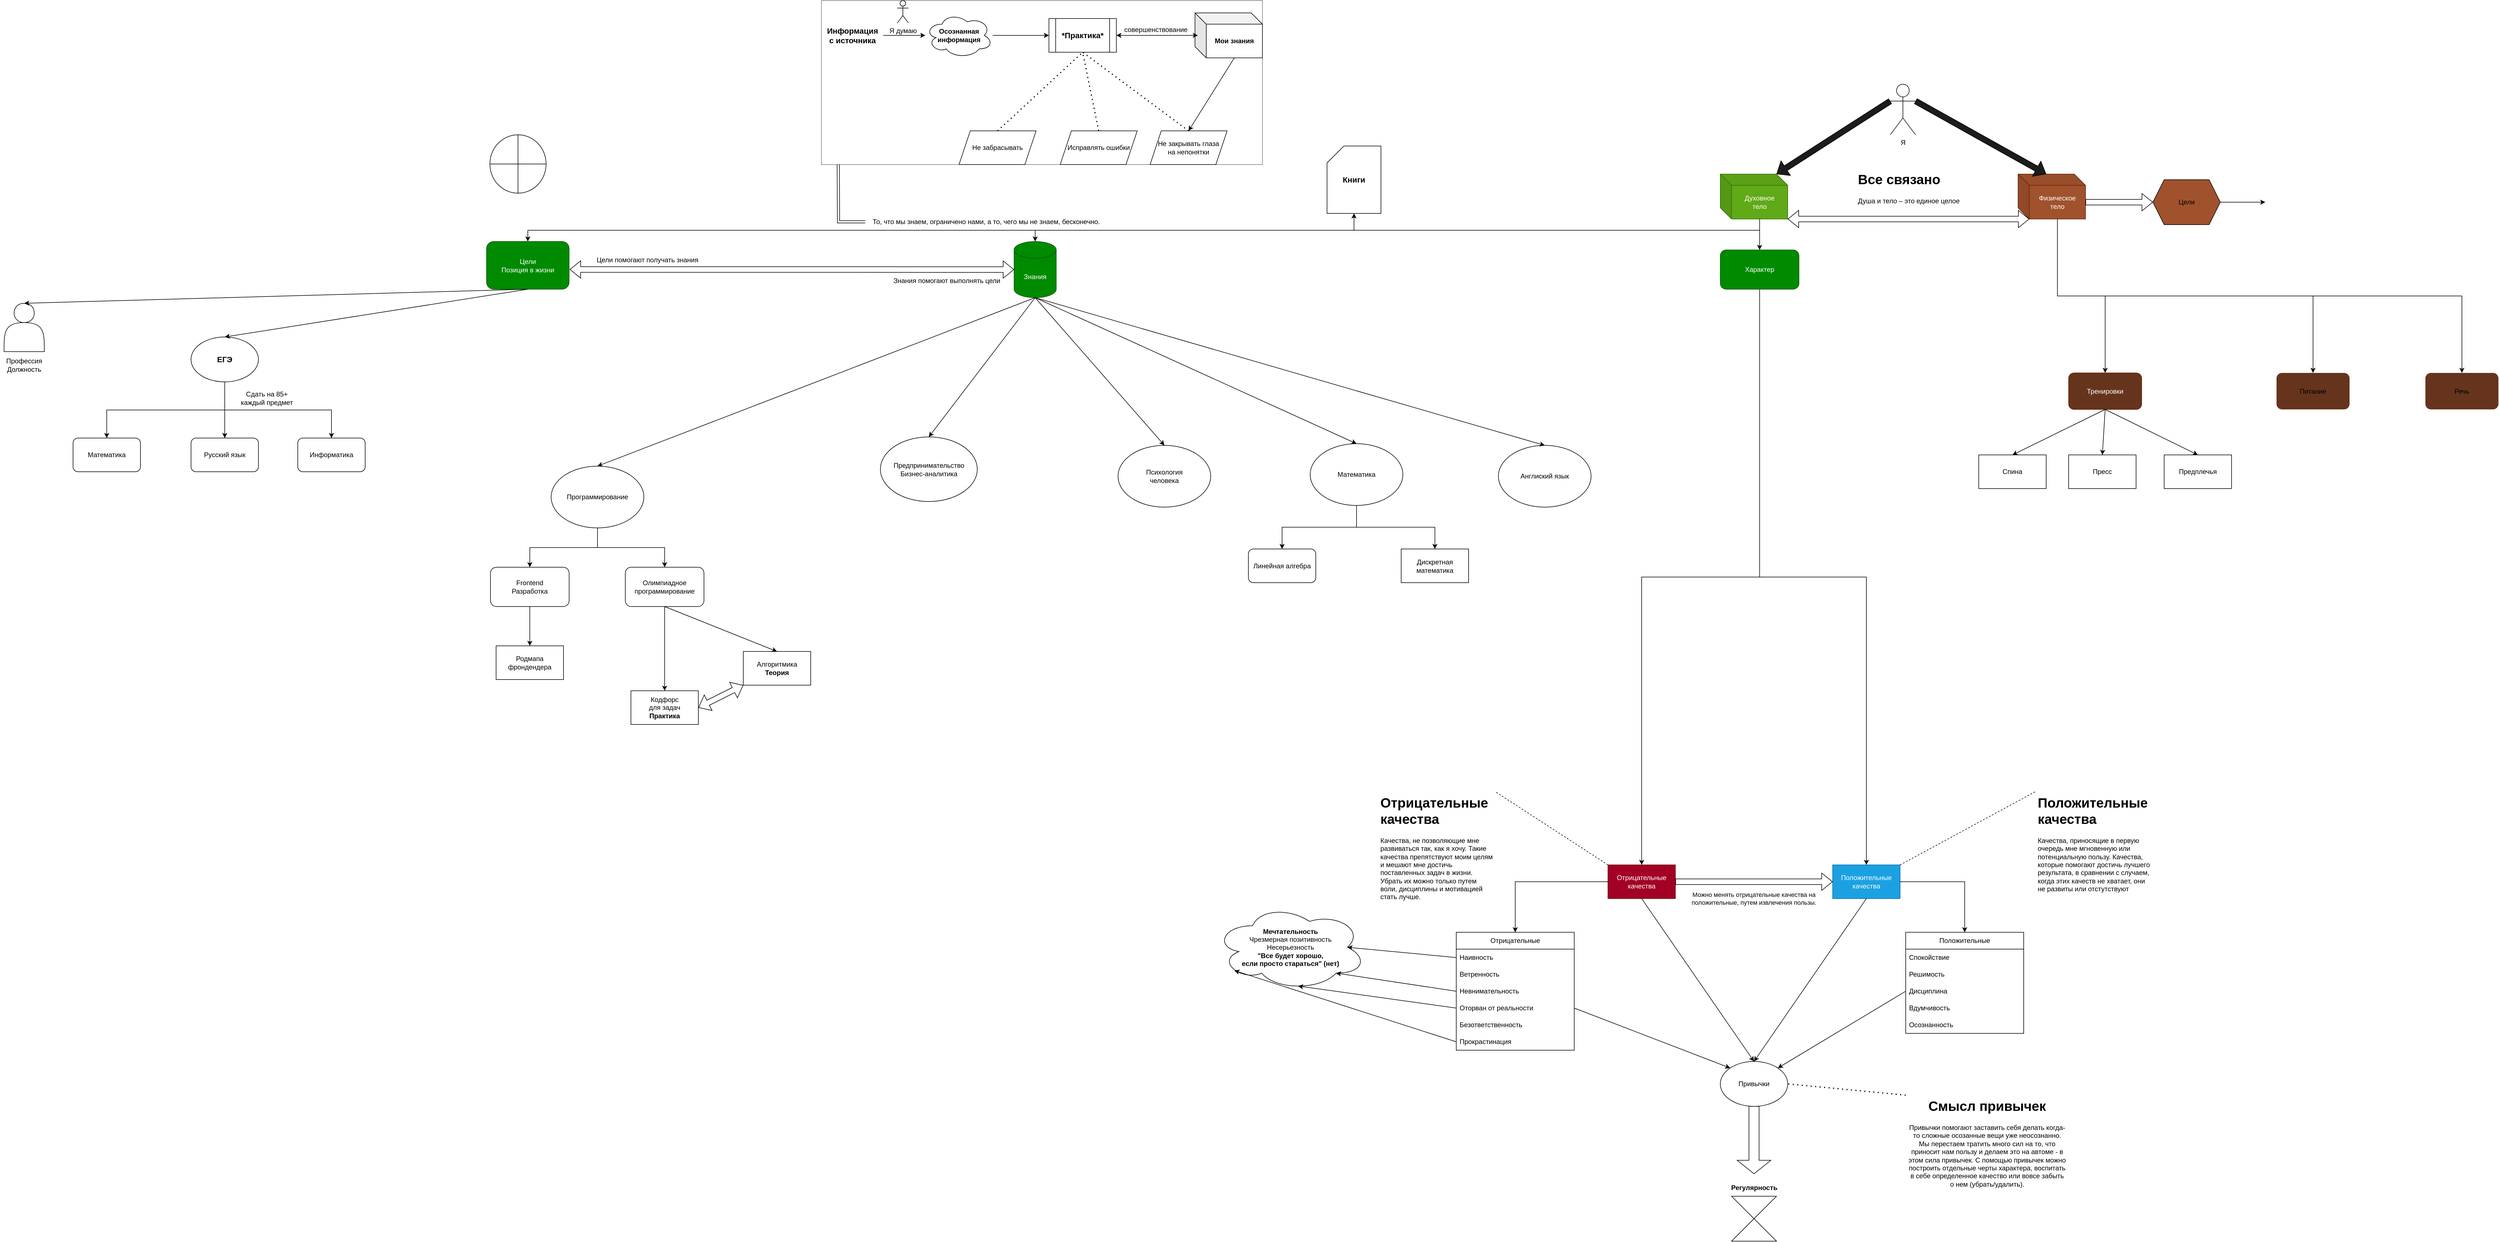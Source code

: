 <mxfile version="23.0.2" type="device">
  <diagram name="Страница — 1" id="jj9dkufl1gjbvcUhvB6v">
    <mxGraphModel dx="7297" dy="2789" grid="0" gridSize="10" guides="1" tooltips="1" connect="1" arrows="1" fold="1" page="0" pageScale="1" pageWidth="850" pageHeight="1100" math="0" shadow="0">
      <root>
        <mxCell id="0" />
        <mxCell id="1" parent="0" />
        <mxCell id="y2ftLjY100AA3jr2A82l-1" value="Я" style="shape=umlActor;verticalLabelPosition=bottom;verticalAlign=top;html=1;outlineConnect=0;" parent="1" vertex="1">
          <mxGeometry x="332.5" y="-50" width="45" height="90" as="geometry" />
        </mxCell>
        <mxCell id="y2ftLjY100AA3jr2A82l-5" style="edgeStyle=orthogonalEdgeStyle;rounded=0;orthogonalLoop=1;jettySize=auto;html=1;exitX=0;exitY=0;exitDx=70;exitDy=80;exitPerimeter=0;entryX=0.5;entryY=0;entryDx=0;entryDy=0;" parent="1" source="y2ftLjY100AA3jr2A82l-3" target="y2ftLjY100AA3jr2A82l-4" edge="1">
          <mxGeometry relative="1" as="geometry">
            <mxPoint x="190.0" y="550" as="targetPoint" />
            <mxPoint x="90.0" y="500" as="sourcePoint" />
          </mxGeometry>
        </mxCell>
        <mxCell id="H09HRVzjr-QDHKsgAFeZ-1" style="edgeStyle=orthogonalEdgeStyle;rounded=0;orthogonalLoop=1;jettySize=auto;html=1;exitX=0;exitY=0;exitDx=70;exitDy=80;exitPerimeter=0;entryX=0.5;entryY=0;entryDx=0;entryDy=0;entryPerimeter=0;" parent="1" source="y2ftLjY100AA3jr2A82l-3" target="H09HRVzjr-QDHKsgAFeZ-3" edge="1">
          <mxGeometry relative="1" as="geometry">
            <mxPoint x="-659.941" y="230" as="targetPoint" />
          </mxGeometry>
        </mxCell>
        <mxCell id="H09HRVzjr-QDHKsgAFeZ-6" style="edgeStyle=orthogonalEdgeStyle;rounded=0;orthogonalLoop=1;jettySize=auto;html=1;exitX=0;exitY=0;exitDx=70;exitDy=80;exitPerimeter=0;entryX=0.5;entryY=0;entryDx=0;entryDy=0;" parent="1" source="y2ftLjY100AA3jr2A82l-3" target="H09HRVzjr-QDHKsgAFeZ-4" edge="1">
          <mxGeometry relative="1" as="geometry" />
        </mxCell>
        <mxCell id="y2ftLjY100AA3jr2A82l-3" value="Духовное &lt;br&gt;тело" style="shape=cube;whiteSpace=wrap;html=1;boundedLbl=1;backgroundOutline=1;darkOpacity=0.05;darkOpacity2=0.1;fillColor=#60a917;fontColor=#ffffff;strokeColor=#2D7600;" parent="1" vertex="1">
          <mxGeometry x="30" y="110" width="120" height="80" as="geometry" />
        </mxCell>
        <mxCell id="y2ftLjY100AA3jr2A82l-13" style="edgeStyle=orthogonalEdgeStyle;rounded=0;orthogonalLoop=1;jettySize=auto;html=1;exitX=0.5;exitY=1;exitDx=0;exitDy=0;entryX=0.5;entryY=0;entryDx=0;entryDy=0;" parent="1" source="y2ftLjY100AA3jr2A82l-4" target="y2ftLjY100AA3jr2A82l-8" edge="1">
          <mxGeometry relative="1" as="geometry" />
        </mxCell>
        <mxCell id="y2ftLjY100AA3jr2A82l-21" style="edgeStyle=orthogonalEdgeStyle;rounded=0;orthogonalLoop=1;jettySize=auto;html=1;exitX=0.5;exitY=1;exitDx=0;exitDy=0;entryX=0.5;entryY=0;entryDx=0;entryDy=0;" parent="1" source="y2ftLjY100AA3jr2A82l-4" target="y2ftLjY100AA3jr2A82l-20" edge="1">
          <mxGeometry relative="1" as="geometry" />
        </mxCell>
        <mxCell id="y2ftLjY100AA3jr2A82l-4" value="Характер" style="rounded=1;whiteSpace=wrap;html=1;fillColor=#008a00;fontColor=#ffffff;strokeColor=#005700;" parent="1" vertex="1">
          <mxGeometry x="30" y="245" width="140" height="70" as="geometry" />
        </mxCell>
        <mxCell id="y2ftLjY100AA3jr2A82l-6" value="" style="endArrow=classic;html=1;rounded=0;exitX=0;exitY=0.333;exitDx=0;exitDy=0;exitPerimeter=0;entryX=0;entryY=0;entryDx=100;entryDy=0;entryPerimeter=0;shape=flexArrow;fillColor=#1D1C1C;" parent="1" source="y2ftLjY100AA3jr2A82l-1" target="y2ftLjY100AA3jr2A82l-3" edge="1">
          <mxGeometry width="50" height="50" relative="1" as="geometry">
            <mxPoint x="310" y="150" as="sourcePoint" />
            <mxPoint x="360" y="100" as="targetPoint" />
          </mxGeometry>
        </mxCell>
        <mxCell id="H09HRVzjr-QDHKsgAFeZ-37" style="edgeStyle=orthogonalEdgeStyle;rounded=0;orthogonalLoop=1;jettySize=auto;html=1;exitX=0;exitY=0;exitDx=70;exitDy=80;exitPerimeter=0;entryX=0.5;entryY=0;entryDx=0;entryDy=0;" parent="1" source="y2ftLjY100AA3jr2A82l-15" target="H09HRVzjr-QDHKsgAFeZ-10" edge="1">
          <mxGeometry relative="1" as="geometry" />
        </mxCell>
        <mxCell id="H09HRVzjr-QDHKsgAFeZ-38" style="edgeStyle=orthogonalEdgeStyle;rounded=0;orthogonalLoop=1;jettySize=auto;html=1;exitX=0;exitY=0;exitDx=70;exitDy=80;exitPerimeter=0;" parent="1" source="y2ftLjY100AA3jr2A82l-15" target="H09HRVzjr-QDHKsgAFeZ-11" edge="1">
          <mxGeometry relative="1" as="geometry" />
        </mxCell>
        <mxCell id="ELQ4s2jdpzaj8D6BRxei-44" value="" style="edgeStyle=orthogonalEdgeStyle;rounded=0;orthogonalLoop=1;jettySize=auto;html=1;exitX=0;exitY=0;exitDx=70;exitDy=80;exitPerimeter=0;entryX=0.5;entryY=0;entryDx=0;entryDy=0;" edge="1" parent="1" source="y2ftLjY100AA3jr2A82l-15" target="ELQ4s2jdpzaj8D6BRxei-47">
          <mxGeometry relative="1" as="geometry">
            <mxPoint x="1347" y="464" as="targetPoint" />
          </mxGeometry>
        </mxCell>
        <mxCell id="y2ftLjY100AA3jr2A82l-15" value="Физическое&lt;br&gt;тело" style="shape=cube;whiteSpace=wrap;html=1;boundedLbl=1;backgroundOutline=1;darkOpacity=0.05;darkOpacity2=0.1;fillColor=#a0522d;fontColor=#ffffff;strokeColor=#6D1F00;" parent="1" vertex="1">
          <mxGeometry x="560" y="110" width="120" height="80" as="geometry" />
        </mxCell>
        <mxCell id="y2ftLjY100AA3jr2A82l-16" value="" style="endArrow=classic;html=1;rounded=0;exitX=1;exitY=0.333;exitDx=0;exitDy=0;exitPerimeter=0;entryX=0;entryY=0;entryDx=50.0;entryDy=0;entryPerimeter=0;shape=flexArrow;fillColor=#1D1C1C;" parent="1" source="y2ftLjY100AA3jr2A82l-1" target="y2ftLjY100AA3jr2A82l-15" edge="1">
          <mxGeometry width="50" height="50" relative="1" as="geometry">
            <mxPoint x="611" y="10" as="sourcePoint" />
            <mxPoint x="450" y="140" as="targetPoint" />
          </mxGeometry>
        </mxCell>
        <mxCell id="y2ftLjY100AA3jr2A82l-17" value="" style="shape=flexArrow;endArrow=classic;startArrow=classic;html=1;rounded=0;entryX=0;entryY=0;entryDx=20;entryDy=80;entryPerimeter=0;exitX=1;exitY=1;exitDx=0;exitDy=0;exitPerimeter=0;" parent="1" source="y2ftLjY100AA3jr2A82l-3" target="y2ftLjY100AA3jr2A82l-15" edge="1">
          <mxGeometry width="100" height="100" relative="1" as="geometry">
            <mxPoint x="270" y="210" as="sourcePoint" />
            <mxPoint x="550" y="220" as="targetPoint" />
          </mxGeometry>
        </mxCell>
        <mxCell id="y2ftLjY100AA3jr2A82l-18" value="&lt;h1 style=&quot;border-color: rgb(0, 0, 0); color: rgb(240, 240, 240); font-family: Helvetica; font-style: normal; font-variant-ligatures: normal; font-variant-caps: normal; letter-spacing: normal; orphans: 2; text-align: left; text-indent: 0px; text-transform: none; widows: 2; word-spacing: 0px; -webkit-text-stroke-width: 0px; background-color: rgb(27, 29, 30); text-decoration-thickness: initial; text-decoration-style: initial; text-decoration-color: initial;&quot;&gt;&lt;br&gt;&lt;/h1&gt;" style="text;whiteSpace=wrap;html=1;" parent="1" vertex="1">
          <mxGeometry x="320" y="120" width="190" height="60" as="geometry" />
        </mxCell>
        <mxCell id="y2ftLjY100AA3jr2A82l-19" value="&lt;h1&gt;Все связано&lt;/h1&gt;&lt;p&gt;Душа и тело – это единое целое&lt;br&gt;&lt;/p&gt;" style="text;html=1;strokeColor=none;fillColor=none;spacing=5;spacingTop=-20;whiteSpace=wrap;overflow=hidden;rounded=0;" parent="1" vertex="1">
          <mxGeometry x="270" y="100" width="190" height="70" as="geometry" />
        </mxCell>
        <mxCell id="H09HRVzjr-QDHKsgAFeZ-3" value="Знания" style="shape=cylinder3;whiteSpace=wrap;html=1;boundedLbl=1;backgroundOutline=1;size=15;fillColor=#008a00;fontColor=#ffffff;strokeColor=#005700;" parent="1" vertex="1">
          <mxGeometry x="-1227" y="230" width="75" height="100" as="geometry" />
        </mxCell>
        <mxCell id="H09HRVzjr-QDHKsgAFeZ-7" value="" style="shape=flexArrow;endArrow=classic;startArrow=classic;html=1;rounded=0;entryX=0;entryY=0.5;entryDx=0;entryDy=0;entryPerimeter=0;exitX=1.007;exitY=0.586;exitDx=0;exitDy=0;exitPerimeter=0;" parent="1" source="H09HRVzjr-QDHKsgAFeZ-4" target="H09HRVzjr-QDHKsgAFeZ-3" edge="1">
          <mxGeometry width="100" height="100" relative="1" as="geometry">
            <mxPoint x="-1467" y="280" as="sourcePoint" />
            <mxPoint x="-1177" y="290" as="targetPoint" />
          </mxGeometry>
        </mxCell>
        <mxCell id="H09HRVzjr-QDHKsgAFeZ-8" value="Цели помогают получать знания" style="text;html=1;align=center;verticalAlign=middle;resizable=0;points=[];autosize=1;strokeColor=none;fillColor=none;" parent="1" vertex="1">
          <mxGeometry x="-1980" y="248" width="200" height="30" as="geometry" />
        </mxCell>
        <mxCell id="H09HRVzjr-QDHKsgAFeZ-9" value="Знания помогают выполнять цели" style="text;html=1;align=center;verticalAlign=middle;resizable=0;points=[];autosize=1;strokeColor=none;fillColor=none;" parent="1" vertex="1">
          <mxGeometry x="-1452" y="285" width="210" height="30" as="geometry" />
        </mxCell>
        <mxCell id="H09HRVzjr-QDHKsgAFeZ-10" value="Тренировки" style="rounded=1;whiteSpace=wrap;html=1;fillColor=#66341D;fontColor=#ffffff;strokeColor=#6D1F00;" parent="1" vertex="1">
          <mxGeometry x="650" y="464" width="130" height="65" as="geometry" />
        </mxCell>
        <mxCell id="H09HRVzjr-QDHKsgAFeZ-11" value="Питание" style="rounded=1;whiteSpace=wrap;html=1;fillColor=#66341D;strokeColor=none;" parent="1" vertex="1">
          <mxGeometry x="1020" y="464" width="130" height="65" as="geometry" />
        </mxCell>
        <mxCell id="H09HRVzjr-QDHKsgAFeZ-73" value="" style="edgeStyle=orthogonalEdgeStyle;rounded=0;orthogonalLoop=1;jettySize=auto;html=1;shape=link;" parent="1" source="H09HRVzjr-QDHKsgAFeZ-27" edge="1">
          <mxGeometry relative="1" as="geometry">
            <mxPoint x="-1540" y="90" as="targetPoint" />
          </mxGeometry>
        </mxCell>
        <mxCell id="H09HRVzjr-QDHKsgAFeZ-27" value="То, что мы знаем, ограничено нами, а то, чего мы не знаем, бесконечно." style="text;html=1;align=center;verticalAlign=middle;resizable=0;points=[];autosize=1;strokeColor=none;fillColor=none;" parent="1" vertex="1">
          <mxGeometry x="-1492" y="180" width="430" height="30" as="geometry" />
        </mxCell>
        <mxCell id="H09HRVzjr-QDHKsgAFeZ-43" value="" style="endArrow=classic;html=1;rounded=0;exitX=0.5;exitY=1;exitDx=0;exitDy=0;exitPerimeter=0;entryX=0.5;entryY=0;entryDx=0;entryDy=0;" parent="1" source="H09HRVzjr-QDHKsgAFeZ-3" target="H09HRVzjr-QDHKsgAFeZ-41" edge="1">
          <mxGeometry width="50" height="50" relative="1" as="geometry">
            <mxPoint x="-1360" y="520" as="sourcePoint" />
            <mxPoint x="-1310" y="470" as="targetPoint" />
          </mxGeometry>
        </mxCell>
        <mxCell id="H09HRVzjr-QDHKsgAFeZ-44" value="" style="endArrow=classic;html=1;rounded=0;exitX=0.5;exitY=1;exitDx=0;exitDy=0;exitPerimeter=0;entryX=0.5;entryY=0;entryDx=0;entryDy=0;" parent="1" source="H09HRVzjr-QDHKsgAFeZ-3" target="H09HRVzjr-QDHKsgAFeZ-42" edge="1">
          <mxGeometry width="50" height="50" relative="1" as="geometry">
            <mxPoint x="-1179" y="340" as="sourcePoint" />
            <mxPoint x="-1375" y="440" as="targetPoint" />
          </mxGeometry>
        </mxCell>
        <mxCell id="H09HRVzjr-QDHKsgAFeZ-72" value="" style="group;glass=0;perimeterSpacing=2;strokeWidth=1;dashed=1;dashPattern=1 1;fillStyle=auto;fillColor=default;strokeColor=default;" parent="1" vertex="1" connectable="0">
          <mxGeometry x="-1570" y="-199" width="785" height="292" as="geometry" />
        </mxCell>
        <mxCell id="H09HRVzjr-QDHKsgAFeZ-48" value="&lt;b style=&quot;&quot;&gt;&lt;font style=&quot;font-size: 12px;&quot;&gt;Осознанная&lt;br&gt;информация&lt;br&gt;&lt;/font&gt;&lt;/b&gt;" style="ellipse;shape=cloud;whiteSpace=wrap;html=1;" parent="H09HRVzjr-QDHKsgAFeZ-72" vertex="1">
          <mxGeometry x="185" y="22" width="120" height="80" as="geometry" />
        </mxCell>
        <mxCell id="H09HRVzjr-QDHKsgAFeZ-50" value="" style="edgeStyle=orthogonalEdgeStyle;rounded=0;orthogonalLoop=1;jettySize=auto;html=1;" parent="H09HRVzjr-QDHKsgAFeZ-72" source="H09HRVzjr-QDHKsgAFeZ-49" target="H09HRVzjr-QDHKsgAFeZ-48" edge="1">
          <mxGeometry relative="1" as="geometry" />
        </mxCell>
        <mxCell id="H09HRVzjr-QDHKsgAFeZ-49" value="&lt;font style=&quot;font-size: 14px;&quot;&gt;&lt;b&gt;Информация&lt;br&gt;с источника&lt;br&gt;&lt;/b&gt;&lt;/font&gt;" style="text;html=1;align=center;verticalAlign=middle;resizable=0;points=[];autosize=1;strokeColor=none;fillColor=none;strokeWidth=2;" parent="H09HRVzjr-QDHKsgAFeZ-72" vertex="1">
          <mxGeometry y="37" width="110" height="50" as="geometry" />
        </mxCell>
        <mxCell id="H09HRVzjr-QDHKsgAFeZ-51" value="&lt;b&gt;&lt;font style=&quot;font-size: 14px;&quot;&gt;*Практика*&lt;/font&gt;&lt;/b&gt;" style="shape=process;whiteSpace=wrap;html=1;backgroundOutline=1;" parent="H09HRVzjr-QDHKsgAFeZ-72" vertex="1">
          <mxGeometry x="405" y="32" width="120" height="60" as="geometry" />
        </mxCell>
        <mxCell id="H09HRVzjr-QDHKsgAFeZ-52" value="" style="edgeStyle=orthogonalEdgeStyle;rounded=0;orthogonalLoop=1;jettySize=auto;html=1;" parent="H09HRVzjr-QDHKsgAFeZ-72" source="H09HRVzjr-QDHKsgAFeZ-48" target="H09HRVzjr-QDHKsgAFeZ-51" edge="1">
          <mxGeometry relative="1" as="geometry" />
        </mxCell>
        <mxCell id="H09HRVzjr-QDHKsgAFeZ-53" value="Не забрасывать" style="shape=parallelogram;perimeter=parallelogramPerimeter;whiteSpace=wrap;html=1;fixedSize=1;" parent="H09HRVzjr-QDHKsgAFeZ-72" vertex="1">
          <mxGeometry x="245" y="232" width="137.14" height="60" as="geometry" />
        </mxCell>
        <mxCell id="H09HRVzjr-QDHKsgAFeZ-54" value="" style="endArrow=none;dashed=1;html=1;dashPattern=1 3;strokeWidth=2;rounded=0;exitX=0.5;exitY=0;exitDx=0;exitDy=0;entryX=0.5;entryY=1;entryDx=0;entryDy=0;" parent="H09HRVzjr-QDHKsgAFeZ-72" source="H09HRVzjr-QDHKsgAFeZ-53" target="H09HRVzjr-QDHKsgAFeZ-51" edge="1">
          <mxGeometry width="50" height="50" relative="1" as="geometry">
            <mxPoint x="525" y="112" as="sourcePoint" />
            <mxPoint x="575" y="62" as="targetPoint" />
          </mxGeometry>
        </mxCell>
        <mxCell id="H09HRVzjr-QDHKsgAFeZ-55" value="Исправлять ошибки" style="shape=parallelogram;perimeter=parallelogramPerimeter;whiteSpace=wrap;html=1;fixedSize=1;" parent="H09HRVzjr-QDHKsgAFeZ-72" vertex="1">
          <mxGeometry x="425" y="232" width="137.14" height="60" as="geometry" />
        </mxCell>
        <mxCell id="H09HRVzjr-QDHKsgAFeZ-56" value="" style="endArrow=none;dashed=1;html=1;dashPattern=1 3;strokeWidth=2;rounded=0;exitX=0.5;exitY=0;exitDx=0;exitDy=0;entryX=0.5;entryY=1;entryDx=0;entryDy=0;" parent="H09HRVzjr-QDHKsgAFeZ-72" source="H09HRVzjr-QDHKsgAFeZ-55" target="H09HRVzjr-QDHKsgAFeZ-51" edge="1">
          <mxGeometry width="50" height="50" relative="1" as="geometry">
            <mxPoint x="354" y="192" as="sourcePoint" />
            <mxPoint x="475" y="102" as="targetPoint" />
          </mxGeometry>
        </mxCell>
        <mxCell id="H09HRVzjr-QDHKsgAFeZ-57" value="Не закрывать глаза&lt;br&gt;на непонятки" style="shape=parallelogram;perimeter=parallelogramPerimeter;whiteSpace=wrap;html=1;fixedSize=1;" parent="H09HRVzjr-QDHKsgAFeZ-72" vertex="1">
          <mxGeometry x="585" y="232" width="137.14" height="60" as="geometry" />
        </mxCell>
        <mxCell id="H09HRVzjr-QDHKsgAFeZ-58" value="" style="endArrow=none;dashed=1;html=1;dashPattern=1 3;strokeWidth=2;rounded=0;exitX=0.5;exitY=0;exitDx=0;exitDy=0;entryX=0.5;entryY=1;entryDx=0;entryDy=0;" parent="H09HRVzjr-QDHKsgAFeZ-72" source="H09HRVzjr-QDHKsgAFeZ-57" target="H09HRVzjr-QDHKsgAFeZ-51" edge="1">
          <mxGeometry width="50" height="50" relative="1" as="geometry">
            <mxPoint x="504" y="192" as="sourcePoint" />
            <mxPoint x="475" y="102" as="targetPoint" />
          </mxGeometry>
        </mxCell>
        <mxCell id="H09HRVzjr-QDHKsgAFeZ-59" value="Я думаю" style="shape=umlActor;verticalLabelPosition=bottom;verticalAlign=top;html=1;outlineConnect=0;" parent="H09HRVzjr-QDHKsgAFeZ-72" vertex="1">
          <mxGeometry x="135" width="20" height="40" as="geometry" />
        </mxCell>
        <mxCell id="H09HRVzjr-QDHKsgAFeZ-64" value="&lt;b&gt;Мои знания&lt;/b&gt;" style="shape=cube;whiteSpace=wrap;html=1;boundedLbl=1;backgroundOutline=1;darkOpacity=0.05;darkOpacity2=0.1;" parent="H09HRVzjr-QDHKsgAFeZ-72" vertex="1">
          <mxGeometry x="665" y="22" width="120" height="80" as="geometry" />
        </mxCell>
        <mxCell id="H09HRVzjr-QDHKsgAFeZ-65" value="совершенствование" style="text;html=1;align=center;verticalAlign=middle;resizable=0;points=[];autosize=1;strokeColor=none;fillColor=none;" parent="H09HRVzjr-QDHKsgAFeZ-72" vertex="1">
          <mxGeometry x="525" y="37" width="140" height="30" as="geometry" />
        </mxCell>
        <mxCell id="H09HRVzjr-QDHKsgAFeZ-70" value="" style="endArrow=classic;html=1;rounded=0;exitX=0;exitY=0;exitDx=70;exitDy=80;exitPerimeter=0;entryX=0.5;entryY=0;entryDx=0;entryDy=0;" parent="H09HRVzjr-QDHKsgAFeZ-72" source="H09HRVzjr-QDHKsgAFeZ-64" target="H09HRVzjr-QDHKsgAFeZ-57" edge="1">
          <mxGeometry width="50" height="50" relative="1" as="geometry">
            <mxPoint x="645" y="172" as="sourcePoint" />
            <mxPoint x="695" y="122" as="targetPoint" />
          </mxGeometry>
        </mxCell>
        <mxCell id="H09HRVzjr-QDHKsgAFeZ-62" value="" style="endArrow=classic;startArrow=classic;html=1;rounded=0;exitX=1;exitY=0.5;exitDx=0;exitDy=0;entryX=0.042;entryY=0.5;entryDx=0;entryDy=0;entryPerimeter=0;" parent="H09HRVzjr-QDHKsgAFeZ-72" source="H09HRVzjr-QDHKsgAFeZ-51" target="H09HRVzjr-QDHKsgAFeZ-64" edge="1">
          <mxGeometry width="50" height="50" relative="1" as="geometry">
            <mxPoint x="-570" y="320" as="sourcePoint" />
            <mxPoint x="-520" y="290" as="targetPoint" />
          </mxGeometry>
        </mxCell>
        <mxCell id="T48oMa0NnBntwa_YFRYt-6" value="" style="endArrow=classic;html=1;rounded=0;exitX=0.5;exitY=1;exitDx=0;exitDy=0;exitPerimeter=0;entryX=0.5;entryY=0;entryDx=0;entryDy=0;" parent="1" source="H09HRVzjr-QDHKsgAFeZ-3" target="T48oMa0NnBntwa_YFRYt-5" edge="1">
          <mxGeometry width="50" height="50" relative="1" as="geometry">
            <mxPoint x="-1050" y="590" as="sourcePoint" />
            <mxPoint x="-1000" y="540" as="targetPoint" />
          </mxGeometry>
        </mxCell>
        <mxCell id="ELQ4s2jdpzaj8D6BRxei-46" value="" style="edgeStyle=orthogonalEdgeStyle;rounded=0;orthogonalLoop=1;jettySize=auto;html=1;" edge="1" parent="1" source="T48oMa0NnBntwa_YFRYt-8">
          <mxGeometry relative="1" as="geometry">
            <mxPoint x="1000.0" y="160" as="targetPoint" />
          </mxGeometry>
        </mxCell>
        <mxCell id="T48oMa0NnBntwa_YFRYt-8" value="Цели" style="shape=hexagon;perimeter=hexagonPerimeter2;whiteSpace=wrap;html=1;fixedSize=1;fillColor=#A0522D;" parent="1" vertex="1">
          <mxGeometry x="800" y="120" width="120" height="80" as="geometry" />
        </mxCell>
        <mxCell id="T48oMa0NnBntwa_YFRYt-9" value="" style="shape=flexArrow;endArrow=classic;html=1;rounded=0;exitX=0;exitY=0;exitDx=120;exitDy=50;exitPerimeter=0;entryX=0;entryY=0.5;entryDx=0;entryDy=0;" parent="1" source="y2ftLjY100AA3jr2A82l-15" target="T48oMa0NnBntwa_YFRYt-8" edge="1">
          <mxGeometry width="50" height="50" relative="1" as="geometry">
            <mxPoint x="880" y="320" as="sourcePoint" />
            <mxPoint x="930" y="270" as="targetPoint" />
          </mxGeometry>
        </mxCell>
        <mxCell id="T48oMa0NnBntwa_YFRYt-22" value="" style="shape=orEllipse;perimeter=ellipsePerimeter;whiteSpace=wrap;html=1;backgroundOutline=1;" parent="1" vertex="1">
          <mxGeometry x="-2160" y="40" width="100" height="104" as="geometry" />
        </mxCell>
        <mxCell id="ieU5O_Ne2yFabRNuEE_d-2" value="Пресс" style="rounded=0;whiteSpace=wrap;html=1;" parent="1" vertex="1">
          <mxGeometry x="650" y="610" width="120" height="60" as="geometry" />
        </mxCell>
        <mxCell id="ieU5O_Ne2yFabRNuEE_d-3" value="Спина" style="rounded=0;whiteSpace=wrap;html=1;" parent="1" vertex="1">
          <mxGeometry x="490" y="610" width="120" height="60" as="geometry" />
        </mxCell>
        <mxCell id="ieU5O_Ne2yFabRNuEE_d-4" value="Предплечья" style="rounded=0;whiteSpace=wrap;html=1;" parent="1" vertex="1">
          <mxGeometry x="820" y="610" width="120" height="60" as="geometry" />
        </mxCell>
        <mxCell id="ieU5O_Ne2yFabRNuEE_d-5" value="" style="endArrow=classic;html=1;rounded=0;exitX=0.5;exitY=1;exitDx=0;exitDy=0;entryX=0.5;entryY=0;entryDx=0;entryDy=0;" parent="1" source="H09HRVzjr-QDHKsgAFeZ-10" target="ieU5O_Ne2yFabRNuEE_d-2" edge="1">
          <mxGeometry width="50" height="50" relative="1" as="geometry">
            <mxPoint x="710" y="740" as="sourcePoint" />
            <mxPoint x="760" y="690" as="targetPoint" />
          </mxGeometry>
        </mxCell>
        <mxCell id="ieU5O_Ne2yFabRNuEE_d-6" value="" style="endArrow=classic;html=1;rounded=0;exitX=0.5;exitY=1;exitDx=0;exitDy=0;entryX=0.5;entryY=0;entryDx=0;entryDy=0;" parent="1" source="H09HRVzjr-QDHKsgAFeZ-10" target="ieU5O_Ne2yFabRNuEE_d-3" edge="1">
          <mxGeometry width="50" height="50" relative="1" as="geometry">
            <mxPoint x="710" y="740" as="sourcePoint" />
            <mxPoint x="760" y="690" as="targetPoint" />
          </mxGeometry>
        </mxCell>
        <mxCell id="ieU5O_Ne2yFabRNuEE_d-7" value="" style="endArrow=classic;html=1;rounded=0;exitX=0.5;exitY=1;exitDx=0;exitDy=0;entryX=0.5;entryY=0;entryDx=0;entryDy=0;" parent="1" source="H09HRVzjr-QDHKsgAFeZ-10" target="ieU5O_Ne2yFabRNuEE_d-4" edge="1">
          <mxGeometry width="50" height="50" relative="1" as="geometry">
            <mxPoint x="710" y="740" as="sourcePoint" />
            <mxPoint x="760" y="690" as="targetPoint" />
          </mxGeometry>
        </mxCell>
        <mxCell id="MPDkOFVOTlkf0ZTJ35JN-2" value="" style="endArrow=classic;html=1;rounded=0;exitX=0.5;exitY=1;exitDx=0;exitDy=0;exitPerimeter=0;entryX=0.5;entryY=0;entryDx=0;entryDy=0;" parent="1" source="H09HRVzjr-QDHKsgAFeZ-3" target="MPDkOFVOTlkf0ZTJ35JN-3" edge="1">
          <mxGeometry width="50" height="50" relative="1" as="geometry">
            <mxPoint x="-1179" y="340" as="sourcePoint" />
            <mxPoint x="-757" y="490" as="targetPoint" />
          </mxGeometry>
        </mxCell>
        <mxCell id="MPDkOFVOTlkf0ZTJ35JN-9" value="&lt;font style=&quot;font-size: 14px;&quot;&gt;&lt;b&gt;Книги&lt;/b&gt;&lt;/font&gt;" style="shape=card;whiteSpace=wrap;html=1;" parent="1" vertex="1">
          <mxGeometry x="-670" y="60" width="96" height="120" as="geometry" />
        </mxCell>
        <mxCell id="MPDkOFVOTlkf0ZTJ35JN-12" style="edgeStyle=orthogonalEdgeStyle;rounded=0;orthogonalLoop=1;jettySize=auto;html=1;exitX=0;exitY=0;exitDx=70;exitDy=80;exitPerimeter=0;entryX=0.5;entryY=1;entryDx=0;entryDy=0;entryPerimeter=0;" parent="1" source="y2ftLjY100AA3jr2A82l-3" target="MPDkOFVOTlkf0ZTJ35JN-9" edge="1">
          <mxGeometry relative="1" as="geometry" />
        </mxCell>
        <mxCell id="ELQ4s2jdpzaj8D6BRxei-11" value="" style="group" vertex="1" connectable="0" parent="1">
          <mxGeometry x="-870" y="1210" width="1669" height="800" as="geometry" />
        </mxCell>
        <mxCell id="y2ftLjY100AA3jr2A82l-8" value="Положительные качества" style="rounded=0;whiteSpace=wrap;html=1;fillColor=#1ba1e2;fontColor=#ffffff;strokeColor=#006EAF;" parent="ELQ4s2jdpzaj8D6BRxei-11" vertex="1">
          <mxGeometry x="1100" y="130" width="120" height="60" as="geometry" />
        </mxCell>
        <mxCell id="y2ftLjY100AA3jr2A82l-10" value="&lt;h1&gt;Положительные качества&lt;/h1&gt;&lt;p&gt;Качества, приносящие в первую очередь мне мгновенную или потенциальную пользу. Качества, которые помогают достичь лучшего результата, в сравнении с случаем, когда этих качеств не хватает, они не развиты или отстутствуют&lt;/p&gt;" style="text;html=1;strokeColor=none;fillColor=none;spacing=5;spacingTop=-20;whiteSpace=wrap;overflow=hidden;rounded=0;" parent="ELQ4s2jdpzaj8D6BRxei-11" vertex="1">
          <mxGeometry x="1460" width="209" height="180" as="geometry" />
        </mxCell>
        <mxCell id="y2ftLjY100AA3jr2A82l-20" value="Отрицательные&lt;br&gt;качества" style="rounded=0;whiteSpace=wrap;html=1;fillColor=#a20025;fontColor=#ffffff;strokeColor=#6F0000;" parent="ELQ4s2jdpzaj8D6BRxei-11" vertex="1">
          <mxGeometry x="700" y="130" width="120" height="60" as="geometry" />
        </mxCell>
        <mxCell id="y2ftLjY100AA3jr2A82l-22" value="&lt;h1&gt;Отрицательные качества&lt;/h1&gt;&lt;p&gt;Качества, не позволяющие мне развиваться так, как я хочу. Такие качества препятствуют моим целям и мешают мне достичь поставленных задач в жизни. Убрать их можно только путем воли, дисциплины и мотивацией стать лучше.&lt;/p&gt;" style="text;html=1;strokeColor=none;fillColor=none;spacing=5;spacingTop=-20;whiteSpace=wrap;overflow=hidden;rounded=0;" parent="ELQ4s2jdpzaj8D6BRxei-11" vertex="1">
          <mxGeometry x="290" width="210" height="200" as="geometry" />
        </mxCell>
        <mxCell id="y2ftLjY100AA3jr2A82l-27" value="Положительные" style="swimlane;fontStyle=0;childLayout=stackLayout;horizontal=1;startSize=30;horizontalStack=0;resizeParent=1;resizeParentMax=0;resizeLast=0;collapsible=1;marginBottom=0;whiteSpace=wrap;html=1;" parent="ELQ4s2jdpzaj8D6BRxei-11" vertex="1">
          <mxGeometry x="1230" y="250" width="210" height="180" as="geometry">
            <mxRectangle x="380" y="530" width="130" height="30" as="alternateBounds" />
          </mxGeometry>
        </mxCell>
        <mxCell id="y2ftLjY100AA3jr2A82l-28" value="Спокойствие" style="text;strokeColor=none;fillColor=none;align=left;verticalAlign=middle;spacingLeft=4;spacingRight=4;overflow=hidden;points=[[0,0.5],[1,0.5]];portConstraint=eastwest;rotatable=0;whiteSpace=wrap;html=1;" parent="y2ftLjY100AA3jr2A82l-27" vertex="1">
          <mxGeometry y="30" width="210" height="30" as="geometry" />
        </mxCell>
        <mxCell id="y2ftLjY100AA3jr2A82l-29" value="Решимость" style="text;strokeColor=none;fillColor=none;align=left;verticalAlign=middle;spacingLeft=4;spacingRight=4;overflow=hidden;points=[[0,0.5],[1,0.5]];portConstraint=eastwest;rotatable=0;whiteSpace=wrap;html=1;" parent="y2ftLjY100AA3jr2A82l-27" vertex="1">
          <mxGeometry y="60" width="210" height="30" as="geometry" />
        </mxCell>
        <mxCell id="y2ftLjY100AA3jr2A82l-30" value="Дисциплина" style="text;strokeColor=none;fillColor=none;align=left;verticalAlign=middle;spacingLeft=4;spacingRight=4;overflow=hidden;points=[[0,0.5],[1,0.5]];portConstraint=eastwest;rotatable=0;whiteSpace=wrap;html=1;" parent="y2ftLjY100AA3jr2A82l-27" vertex="1">
          <mxGeometry y="90" width="210" height="30" as="geometry" />
        </mxCell>
        <mxCell id="y2ftLjY100AA3jr2A82l-37" value="Вдумчивость" style="text;strokeColor=none;fillColor=none;align=left;verticalAlign=middle;spacingLeft=4;spacingRight=4;overflow=hidden;points=[[0,0.5],[1,0.5]];portConstraint=eastwest;rotatable=0;whiteSpace=wrap;html=1;" parent="y2ftLjY100AA3jr2A82l-27" vertex="1">
          <mxGeometry y="120" width="210" height="30" as="geometry" />
        </mxCell>
        <mxCell id="y2ftLjY100AA3jr2A82l-38" value="Осознанность" style="text;strokeColor=none;fillColor=none;align=left;verticalAlign=middle;spacingLeft=4;spacingRight=4;overflow=hidden;points=[[0,0.5],[1,0.5]];portConstraint=eastwest;rotatable=0;whiteSpace=wrap;html=1;" parent="y2ftLjY100AA3jr2A82l-27" vertex="1">
          <mxGeometry y="150" width="210" height="30" as="geometry" />
        </mxCell>
        <mxCell id="y2ftLjY100AA3jr2A82l-41" value="Отрицательные" style="swimlane;fontStyle=0;childLayout=stackLayout;horizontal=1;startSize=30;horizontalStack=0;resizeParent=1;resizeParentMax=0;resizeLast=0;collapsible=1;marginBottom=0;whiteSpace=wrap;html=1;" parent="ELQ4s2jdpzaj8D6BRxei-11" vertex="1">
          <mxGeometry x="430" y="250" width="210" height="210" as="geometry" />
        </mxCell>
        <mxCell id="y2ftLjY100AA3jr2A82l-42" value="Наивность" style="text;strokeColor=none;fillColor=none;align=left;verticalAlign=middle;spacingLeft=4;spacingRight=4;overflow=hidden;points=[[0,0.5],[1,0.5]];portConstraint=eastwest;rotatable=0;whiteSpace=wrap;html=1;" parent="y2ftLjY100AA3jr2A82l-41" vertex="1">
          <mxGeometry y="30" width="210" height="30" as="geometry" />
        </mxCell>
        <mxCell id="y2ftLjY100AA3jr2A82l-43" value="Ветренность" style="text;strokeColor=none;fillColor=none;align=left;verticalAlign=middle;spacingLeft=4;spacingRight=4;overflow=hidden;points=[[0,0.5],[1,0.5]];portConstraint=eastwest;rotatable=0;whiteSpace=wrap;html=1;" parent="y2ftLjY100AA3jr2A82l-41" vertex="1">
          <mxGeometry y="60" width="210" height="30" as="geometry" />
        </mxCell>
        <mxCell id="y2ftLjY100AA3jr2A82l-44" value="Невнимательность" style="text;strokeColor=none;fillColor=none;align=left;verticalAlign=middle;spacingLeft=4;spacingRight=4;overflow=hidden;points=[[0,0.5],[1,0.5]];portConstraint=eastwest;rotatable=0;whiteSpace=wrap;html=1;" parent="y2ftLjY100AA3jr2A82l-41" vertex="1">
          <mxGeometry y="90" width="210" height="30" as="geometry" />
        </mxCell>
        <mxCell id="y2ftLjY100AA3jr2A82l-45" value="Оторван от реальности" style="text;strokeColor=none;fillColor=none;align=left;verticalAlign=middle;spacingLeft=4;spacingRight=4;overflow=hidden;points=[[0,0.5],[1,0.5]];portConstraint=eastwest;rotatable=0;whiteSpace=wrap;html=1;" parent="y2ftLjY100AA3jr2A82l-41" vertex="1">
          <mxGeometry y="120" width="210" height="30" as="geometry" />
        </mxCell>
        <mxCell id="y2ftLjY100AA3jr2A82l-46" value="Безответственность" style="text;strokeColor=none;fillColor=none;align=left;verticalAlign=middle;spacingLeft=4;spacingRight=4;overflow=hidden;points=[[0,0.5],[1,0.5]];portConstraint=eastwest;rotatable=0;whiteSpace=wrap;html=1;" parent="y2ftLjY100AA3jr2A82l-41" vertex="1">
          <mxGeometry y="150" width="210" height="30" as="geometry" />
        </mxCell>
        <mxCell id="T48oMa0NnBntwa_YFRYt-14" value="Прокрастинация" style="text;strokeColor=none;fillColor=none;align=left;verticalAlign=middle;spacingLeft=4;spacingRight=4;overflow=hidden;points=[[0,0.5],[1,0.5]];portConstraint=eastwest;rotatable=0;whiteSpace=wrap;html=1;" parent="y2ftLjY100AA3jr2A82l-41" vertex="1">
          <mxGeometry y="180" width="210" height="30" as="geometry" />
        </mxCell>
        <mxCell id="y2ftLjY100AA3jr2A82l-48" value="&lt;h1&gt;Смысл привычек&lt;/h1&gt;&lt;p&gt;Привычки помогают заставить себя делать когда-то сложные осозанные вещи уже неосознанно. Мы перестаем тратить много сил на то, что приносит нам пользу и делаем это на автоме - в этом сила привычек. С помощью привычек можно построить отдельные черты характера, воспитать в себе определенное качество или вовсе забыть о нем (убрать/удалить).&lt;/p&gt;" style="text;html=1;strokeColor=none;fillColor=none;spacing=5;spacingTop=-20;whiteSpace=wrap;overflow=hidden;rounded=0;align=center;" parent="ELQ4s2jdpzaj8D6BRxei-11" vertex="1">
          <mxGeometry x="1230" y="540" width="290" height="190" as="geometry" />
        </mxCell>
        <mxCell id="y2ftLjY100AA3jr2A82l-51" value="&lt;b&gt;Мечтательность&lt;/b&gt;&lt;br&gt;Чрезмерная позитивность&lt;br&gt;Несерьезность&lt;br&gt;&lt;b&gt;&quot;Все будет хорошо, &lt;br&gt;если просто стараться&quot; (нет)&lt;/b&gt;" style="ellipse;shape=cloud;whiteSpace=wrap;html=1;" parent="ELQ4s2jdpzaj8D6BRxei-11" vertex="1">
          <mxGeometry y="200" width="270" height="153.41" as="geometry" />
        </mxCell>
        <mxCell id="y2ftLjY100AA3jr2A82l-64" value="&lt;h1 style=&quot;line-height: 120%; font-size: 11px;&quot;&gt;&lt;font style=&quot;font-size: 11px; font-weight: normal;&quot;&gt;Можно менять отрицательные качества на положительные, путем извлечения пользы.&lt;/font&gt;&lt;/h1&gt;" style="text;html=1;strokeColor=none;fillColor=none;spacing=5;spacingTop=-20;whiteSpace=wrap;overflow=hidden;rounded=0;align=center;fontStyle=0;fontSize=11;" parent="ELQ4s2jdpzaj8D6BRxei-11" vertex="1">
          <mxGeometry x="840" y="180" width="240" height="40" as="geometry" />
        </mxCell>
        <mxCell id="H09HRVzjr-QDHKsgAFeZ-22" value="" style="group" parent="ELQ4s2jdpzaj8D6BRxei-11" vertex="1" connectable="0">
          <mxGeometry x="905" y="690" width="110" height="110" as="geometry" />
        </mxCell>
        <mxCell id="H09HRVzjr-QDHKsgAFeZ-20" value="" style="shape=collate;whiteSpace=wrap;html=1;fillStyle=solid;gradientColor=none;" parent="H09HRVzjr-QDHKsgAFeZ-22" vertex="1">
          <mxGeometry x="15" y="30" width="80" height="80" as="geometry" />
        </mxCell>
        <mxCell id="H09HRVzjr-QDHKsgAFeZ-21" value="&lt;b&gt;Регулярность&lt;/b&gt;" style="text;html=1;align=center;verticalAlign=middle;resizable=0;points=[];autosize=1;strokeColor=none;fillColor=none;" parent="H09HRVzjr-QDHKsgAFeZ-22" vertex="1">
          <mxGeometry width="110" height="30" as="geometry" />
        </mxCell>
        <mxCell id="H09HRVzjr-QDHKsgAFeZ-30" value="" style="group" parent="ELQ4s2jdpzaj8D6BRxei-11" vertex="1" connectable="0">
          <mxGeometry x="900" y="480" width="120" height="200" as="geometry" />
        </mxCell>
        <mxCell id="y2ftLjY100AA3jr2A82l-26" value="Привычки" style="ellipse;whiteSpace=wrap;html=1;" parent="H09HRVzjr-QDHKsgAFeZ-30" vertex="1">
          <mxGeometry width="120" height="80" as="geometry" />
        </mxCell>
        <mxCell id="H09HRVzjr-QDHKsgAFeZ-29" value="" style="shape=singleArrow;direction=south;whiteSpace=wrap;html=1;" parent="H09HRVzjr-QDHKsgAFeZ-30" vertex="1">
          <mxGeometry x="30" y="80" width="60" height="120" as="geometry" />
        </mxCell>
        <mxCell id="y2ftLjY100AA3jr2A82l-14" value="" style="endArrow=none;dashed=1;html=1;rounded=0;exitX=1;exitY=0;exitDx=0;exitDy=0;entryX=0;entryY=0;entryDx=0;entryDy=0;" parent="ELQ4s2jdpzaj8D6BRxei-11" source="y2ftLjY100AA3jr2A82l-8" target="y2ftLjY100AA3jr2A82l-10" edge="1">
          <mxGeometry width="50" height="50" relative="1" as="geometry">
            <mxPoint x="-90" y="1250" as="sourcePoint" />
            <mxPoint x="480.0" y="840.0" as="targetPoint" />
          </mxGeometry>
        </mxCell>
        <mxCell id="y2ftLjY100AA3jr2A82l-63" value="" style="shape=flexArrow;endArrow=classic;html=1;rounded=0;exitX=1;exitY=0.5;exitDx=0;exitDy=0;entryX=0;entryY=0.5;entryDx=0;entryDy=0;" parent="ELQ4s2jdpzaj8D6BRxei-11" source="y2ftLjY100AA3jr2A82l-20" target="y2ftLjY100AA3jr2A82l-8" edge="1">
          <mxGeometry width="50" height="50" relative="1" as="geometry">
            <mxPoint x="120" y="1160" as="sourcePoint" />
            <mxPoint x="170" y="1110" as="targetPoint" />
          </mxGeometry>
        </mxCell>
        <mxCell id="y2ftLjY100AA3jr2A82l-23" value="" style="endArrow=none;dashed=1;html=1;rounded=0;exitX=0;exitY=0;exitDx=0;exitDy=0;entryX=1;entryY=0;entryDx=0;entryDy=0;" parent="ELQ4s2jdpzaj8D6BRxei-11" source="y2ftLjY100AA3jr2A82l-20" target="y2ftLjY100AA3jr2A82l-22" edge="1">
          <mxGeometry width="50" height="50" relative="1" as="geometry">
            <mxPoint x="-60" y="960" as="sourcePoint" />
            <mxPoint x="-10" y="910" as="targetPoint" />
          </mxGeometry>
        </mxCell>
        <mxCell id="y2ftLjY100AA3jr2A82l-31" style="edgeStyle=orthogonalEdgeStyle;rounded=0;orthogonalLoop=1;jettySize=auto;html=1;exitX=1;exitY=0.5;exitDx=0;exitDy=0;entryX=0.5;entryY=0;entryDx=0;entryDy=0;" parent="ELQ4s2jdpzaj8D6BRxei-11" source="y2ftLjY100AA3jr2A82l-8" target="y2ftLjY100AA3jr2A82l-27" edge="1">
          <mxGeometry relative="1" as="geometry" />
        </mxCell>
        <mxCell id="y2ftLjY100AA3jr2A82l-47" style="edgeStyle=orthogonalEdgeStyle;rounded=0;orthogonalLoop=1;jettySize=auto;html=1;exitX=0;exitY=0.5;exitDx=0;exitDy=0;entryX=0.5;entryY=0;entryDx=0;entryDy=0;" parent="ELQ4s2jdpzaj8D6BRxei-11" source="y2ftLjY100AA3jr2A82l-20" target="y2ftLjY100AA3jr2A82l-41" edge="1">
          <mxGeometry relative="1" as="geometry" />
        </mxCell>
        <mxCell id="y2ftLjY100AA3jr2A82l-58" value="" style="endArrow=classic;html=1;rounded=0;exitX=0;exitY=0.5;exitDx=0;exitDy=0;entryX=0.875;entryY=0.5;entryDx=0;entryDy=0;entryPerimeter=0;" parent="ELQ4s2jdpzaj8D6BRxei-11" source="y2ftLjY100AA3jr2A82l-42" target="y2ftLjY100AA3jr2A82l-51" edge="1">
          <mxGeometry width="50" height="50" relative="1" as="geometry">
            <mxPoint x="-380" y="1140" as="sourcePoint" />
            <mxPoint x="-330" y="1090" as="targetPoint" />
          </mxGeometry>
        </mxCell>
        <mxCell id="y2ftLjY100AA3jr2A82l-59" value="" style="endArrow=classic;html=1;rounded=0;exitX=0;exitY=0.5;exitDx=0;exitDy=0;entryX=0.8;entryY=0.8;entryDx=0;entryDy=0;entryPerimeter=0;" parent="ELQ4s2jdpzaj8D6BRxei-11" source="y2ftLjY100AA3jr2A82l-44" target="y2ftLjY100AA3jr2A82l-51" edge="1">
          <mxGeometry width="50" height="50" relative="1" as="geometry">
            <mxPoint x="-350" y="1135" as="sourcePoint" />
            <mxPoint x="-549" y="1088" as="targetPoint" />
          </mxGeometry>
        </mxCell>
        <mxCell id="y2ftLjY100AA3jr2A82l-60" value="" style="endArrow=classic;html=1;rounded=0;exitX=0;exitY=0.5;exitDx=0;exitDy=0;entryX=0.55;entryY=0.95;entryDx=0;entryDy=0;entryPerimeter=0;" parent="ELQ4s2jdpzaj8D6BRxei-11" source="y2ftLjY100AA3jr2A82l-45" target="y2ftLjY100AA3jr2A82l-51" edge="1">
          <mxGeometry width="50" height="50" relative="1" as="geometry">
            <mxPoint x="-350" y="1195" as="sourcePoint" />
            <mxPoint x="-584" y="1100" as="targetPoint" />
          </mxGeometry>
        </mxCell>
        <mxCell id="T48oMa0NnBntwa_YFRYt-15" value="" style="endArrow=classic;html=1;rounded=0;exitX=0;exitY=0.5;exitDx=0;exitDy=0;entryX=0.13;entryY=0.77;entryDx=0;entryDy=0;entryPerimeter=0;" parent="ELQ4s2jdpzaj8D6BRxei-11" source="T48oMa0NnBntwa_YFRYt-14" target="y2ftLjY100AA3jr2A82l-51" edge="1">
          <mxGeometry width="50" height="50" relative="1" as="geometry">
            <mxPoint x="-510" y="1225" as="sourcePoint" />
            <mxPoint x="-791" y="1186" as="targetPoint" />
          </mxGeometry>
        </mxCell>
        <mxCell id="y2ftLjY100AA3jr2A82l-24" value="" style="endArrow=classic;html=1;rounded=0;exitX=0.5;exitY=1;exitDx=0;exitDy=0;entryX=0.5;entryY=0;entryDx=0;entryDy=0;" parent="ELQ4s2jdpzaj8D6BRxei-11" source="y2ftLjY100AA3jr2A82l-20" target="y2ftLjY100AA3jr2A82l-26" edge="1">
          <mxGeometry width="50" height="50" relative="1" as="geometry">
            <mxPoint x="20" y="1150" as="sourcePoint" />
            <mxPoint x="50" y="1090" as="targetPoint" />
          </mxGeometry>
        </mxCell>
        <mxCell id="y2ftLjY100AA3jr2A82l-25" value="" style="endArrow=classic;html=1;rounded=0;exitX=0.5;exitY=1;exitDx=0;exitDy=0;entryX=0.5;entryY=0;entryDx=0;entryDy=0;" parent="ELQ4s2jdpzaj8D6BRxei-11" source="y2ftLjY100AA3jr2A82l-8" target="y2ftLjY100AA3jr2A82l-26" edge="1">
          <mxGeometry width="50" height="50" relative="1" as="geometry">
            <mxPoint x="20" y="1150" as="sourcePoint" />
            <mxPoint x="100" y="1090" as="targetPoint" />
          </mxGeometry>
        </mxCell>
        <mxCell id="y2ftLjY100AA3jr2A82l-49" value="" style="endArrow=none;dashed=1;html=1;dashPattern=1 3;strokeWidth=2;rounded=0;entryX=1;entryY=0.5;entryDx=0;entryDy=0;exitX=0;exitY=0;exitDx=0;exitDy=0;" parent="ELQ4s2jdpzaj8D6BRxei-11" source="y2ftLjY100AA3jr2A82l-48" target="y2ftLjY100AA3jr2A82l-26" edge="1">
          <mxGeometry width="50" height="50" relative="1" as="geometry">
            <mxPoint x="-50" y="1450" as="sourcePoint" />
            <mxPoint y="1400" as="targetPoint" />
          </mxGeometry>
        </mxCell>
        <mxCell id="y2ftLjY100AA3jr2A82l-61" value="" style="endArrow=classic;html=1;rounded=0;exitX=0;exitY=0.5;exitDx=0;exitDy=0;entryX=1;entryY=0;entryDx=0;entryDy=0;" parent="ELQ4s2jdpzaj8D6BRxei-11" source="y2ftLjY100AA3jr2A82l-30" target="y2ftLjY100AA3jr2A82l-26" edge="1">
          <mxGeometry width="50" height="50" relative="1" as="geometry">
            <mxPoint x="260" y="1170" as="sourcePoint" />
            <mxPoint x="310" y="1120" as="targetPoint" />
          </mxGeometry>
        </mxCell>
        <mxCell id="ieU5O_Ne2yFabRNuEE_d-8" value="" style="endArrow=classic;html=1;rounded=0;exitX=1;exitY=0.5;exitDx=0;exitDy=0;entryX=0;entryY=0;entryDx=0;entryDy=0;" parent="ELQ4s2jdpzaj8D6BRxei-11" source="y2ftLjY100AA3jr2A82l-45" target="y2ftLjY100AA3jr2A82l-26" edge="1">
          <mxGeometry width="50" height="50" relative="1" as="geometry">
            <mxPoint x="-100" y="1250" as="sourcePoint" />
            <mxPoint x="-50" y="1200" as="targetPoint" />
          </mxGeometry>
        </mxCell>
        <mxCell id="ELQ4s2jdpzaj8D6BRxei-13" value="" style="group" vertex="1" connectable="0" parent="1">
          <mxGeometry x="-3032" y="230" width="1013" height="410" as="geometry" />
        </mxCell>
        <mxCell id="T48oMa0NnBntwa_YFRYt-20" value="" style="group" parent="ELQ4s2jdpzaj8D6BRxei-13" connectable="0" vertex="1">
          <mxGeometry y="110" width="86.09" height="132" as="geometry" />
        </mxCell>
        <mxCell id="T48oMa0NnBntwa_YFRYt-18" value="" style="shape=actor;whiteSpace=wrap;html=1;" parent="T48oMa0NnBntwa_YFRYt-20" vertex="1">
          <mxGeometry x="7.174" width="71.742" height="86.087" as="geometry" />
        </mxCell>
        <mxCell id="T48oMa0NnBntwa_YFRYt-19" value="Профессия&lt;br&gt;Должность" style="text;html=1;align=center;verticalAlign=middle;whiteSpace=wrap;rounded=0;" parent="T48oMa0NnBntwa_YFRYt-20" vertex="1">
          <mxGeometry y="88.957" width="86.09" height="43.043" as="geometry" />
        </mxCell>
        <mxCell id="ELQ4s2jdpzaj8D6BRxei-12" value="" style="group" vertex="1" connectable="0" parent="ELQ4s2jdpzaj8D6BRxei-13">
          <mxGeometry x="130" width="883" height="410" as="geometry" />
        </mxCell>
        <mxCell id="H09HRVzjr-QDHKsgAFeZ-4" value="Цели&lt;br&gt;Позиция в жизни" style="rounded=1;whiteSpace=wrap;html=1;fillColor=#008a00;fontColor=#ffffff;strokeColor=#005700;" parent="ELQ4s2jdpzaj8D6BRxei-12" vertex="1">
          <mxGeometry x="736" width="147" height="85" as="geometry" />
        </mxCell>
        <mxCell id="O9JrpIDnnJ-wWG9-MY8W-13" value="" style="group" parent="ELQ4s2jdpzaj8D6BRxei-12" vertex="1" connectable="0">
          <mxGeometry y="170" width="520" height="240" as="geometry" />
        </mxCell>
        <mxCell id="O9JrpIDnnJ-wWG9-MY8W-1" value="&lt;b&gt;&lt;font style=&quot;font-size: 14px;&quot;&gt;ЕГЭ&lt;/font&gt;&lt;/b&gt;" style="rounded=1;whiteSpace=wrap;html=1;shape=ellipse;perimeter=ellipsePerimeter;" parent="O9JrpIDnnJ-wWG9-MY8W-13" vertex="1">
          <mxGeometry x="210" width="120" height="80" as="geometry" />
        </mxCell>
        <mxCell id="O9JrpIDnnJ-wWG9-MY8W-5" value="Математика" style="whiteSpace=wrap;html=1;rounded=1;" parent="O9JrpIDnnJ-wWG9-MY8W-13" vertex="1">
          <mxGeometry y="180" width="120" height="60" as="geometry" />
        </mxCell>
        <mxCell id="O9JrpIDnnJ-wWG9-MY8W-6" value="" style="edgeStyle=orthogonalEdgeStyle;rounded=0;orthogonalLoop=1;jettySize=auto;html=1;exitX=0.5;exitY=1;exitDx=0;exitDy=0;" parent="O9JrpIDnnJ-wWG9-MY8W-13" source="O9JrpIDnnJ-wWG9-MY8W-1" target="O9JrpIDnnJ-wWG9-MY8W-5" edge="1">
          <mxGeometry relative="1" as="geometry" />
        </mxCell>
        <mxCell id="O9JrpIDnnJ-wWG9-MY8W-7" value="Информатика" style="whiteSpace=wrap;html=1;rounded=1;" parent="O9JrpIDnnJ-wWG9-MY8W-13" vertex="1">
          <mxGeometry x="400" y="180" width="120" height="60" as="geometry" />
        </mxCell>
        <mxCell id="O9JrpIDnnJ-wWG9-MY8W-8" style="edgeStyle=orthogonalEdgeStyle;rounded=0;orthogonalLoop=1;jettySize=auto;html=1;entryX=0.5;entryY=0;entryDx=0;entryDy=0;exitX=0.5;exitY=1;exitDx=0;exitDy=0;" parent="O9JrpIDnnJ-wWG9-MY8W-13" source="O9JrpIDnnJ-wWG9-MY8W-1" target="O9JrpIDnnJ-wWG9-MY8W-7" edge="1">
          <mxGeometry relative="1" as="geometry" />
        </mxCell>
        <mxCell id="O9JrpIDnnJ-wWG9-MY8W-10" value="Русский язык" style="whiteSpace=wrap;html=1;rounded=1;" parent="O9JrpIDnnJ-wWG9-MY8W-13" vertex="1">
          <mxGeometry x="210" y="180" width="120" height="60" as="geometry" />
        </mxCell>
        <mxCell id="O9JrpIDnnJ-wWG9-MY8W-11" value="" style="edgeStyle=orthogonalEdgeStyle;rounded=0;orthogonalLoop=1;jettySize=auto;html=1;" parent="O9JrpIDnnJ-wWG9-MY8W-13" source="O9JrpIDnnJ-wWG9-MY8W-1" target="O9JrpIDnnJ-wWG9-MY8W-10" edge="1">
          <mxGeometry relative="1" as="geometry" />
        </mxCell>
        <mxCell id="O9JrpIDnnJ-wWG9-MY8W-12" value="Сдать на 85+ каждый предмет" style="text;html=1;strokeColor=none;fillColor=none;align=center;verticalAlign=middle;whiteSpace=wrap;rounded=0;" parent="O9JrpIDnnJ-wWG9-MY8W-13" vertex="1">
          <mxGeometry x="290" y="94" width="110" height="30" as="geometry" />
        </mxCell>
        <mxCell id="O9JrpIDnnJ-wWG9-MY8W-2" value="" style="endArrow=classic;html=1;rounded=0;exitX=0.5;exitY=1;exitDx=0;exitDy=0;entryX=0.5;entryY=0;entryDx=0;entryDy=0;" parent="ELQ4s2jdpzaj8D6BRxei-12" source="H09HRVzjr-QDHKsgAFeZ-4" target="O9JrpIDnnJ-wWG9-MY8W-1" edge="1">
          <mxGeometry width="50" height="50" relative="1" as="geometry">
            <mxPoint x="-1541" y="325" as="sourcePoint" />
            <mxPoint x="-2437" y="350" as="targetPoint" />
          </mxGeometry>
        </mxCell>
        <mxCell id="T48oMa0NnBntwa_YFRYt-21" value="" style="endArrow=classic;html=1;rounded=0;exitX=0.5;exitY=1;exitDx=0;exitDy=0;entryX=0.5;entryY=0;entryDx=0;entryDy=0;" parent="ELQ4s2jdpzaj8D6BRxei-13" source="H09HRVzjr-QDHKsgAFeZ-4" target="T48oMa0NnBntwa_YFRYt-18" edge="1">
          <mxGeometry width="50" height="50" relative="1" as="geometry">
            <mxPoint x="-1590" y="400" as="sourcePoint" />
            <mxPoint x="-1540" y="350" as="targetPoint" />
          </mxGeometry>
        </mxCell>
        <mxCell id="H09HRVzjr-QDHKsgAFeZ-42" value="Предпринимательство&lt;br&gt;Бизнес-аналитика" style="ellipse;whiteSpace=wrap;html=1;" parent="1" vertex="1">
          <mxGeometry x="-1465" y="578" width="172.5" height="115" as="geometry" />
        </mxCell>
        <mxCell id="T48oMa0NnBntwa_YFRYt-5" value="Психология &lt;br&gt;человека" style="ellipse;whiteSpace=wrap;html=1;" parent="1" vertex="1">
          <mxGeometry x="-1042" y="593" width="165" height="110" as="geometry" />
        </mxCell>
        <mxCell id="ELQ4s2jdpzaj8D6BRxei-15" value="" style="group" vertex="1" connectable="0" parent="1">
          <mxGeometry x="-2159" y="630" width="570" height="460" as="geometry" />
        </mxCell>
        <mxCell id="ELQ4s2jdpzaj8D6BRxei-30" style="edgeStyle=orthogonalEdgeStyle;rounded=0;orthogonalLoop=1;jettySize=auto;html=1;exitX=0.5;exitY=1;exitDx=0;exitDy=0;entryX=0.5;entryY=0;entryDx=0;entryDy=0;" edge="1" parent="ELQ4s2jdpzaj8D6BRxei-15" source="H09HRVzjr-QDHKsgAFeZ-41" target="T48oMa0NnBntwa_YFRYt-2">
          <mxGeometry relative="1" as="geometry" />
        </mxCell>
        <mxCell id="ELQ4s2jdpzaj8D6BRxei-31" style="edgeStyle=orthogonalEdgeStyle;rounded=0;orthogonalLoop=1;jettySize=auto;html=1;exitX=0.5;exitY=1;exitDx=0;exitDy=0;entryX=0.5;entryY=0;entryDx=0;entryDy=0;" edge="1" parent="ELQ4s2jdpzaj8D6BRxei-15" source="H09HRVzjr-QDHKsgAFeZ-41" target="T48oMa0NnBntwa_YFRYt-1">
          <mxGeometry relative="1" as="geometry" />
        </mxCell>
        <mxCell id="H09HRVzjr-QDHKsgAFeZ-41" value="Программирование" style="ellipse;whiteSpace=wrap;html=1;" parent="ELQ4s2jdpzaj8D6BRxei-15" vertex="1">
          <mxGeometry x="108" width="165" height="110" as="geometry" />
        </mxCell>
        <mxCell id="T48oMa0NnBntwa_YFRYt-1" value="Frontend&lt;br&gt;Разработка" style="rounded=1;whiteSpace=wrap;html=1;" parent="ELQ4s2jdpzaj8D6BRxei-15" vertex="1">
          <mxGeometry y="180" width="140" height="70" as="geometry" />
        </mxCell>
        <mxCell id="T48oMa0NnBntwa_YFRYt-2" value="Олимпиадное&lt;br&gt;программирование" style="rounded=1;whiteSpace=wrap;html=1;" parent="ELQ4s2jdpzaj8D6BRxei-15" vertex="1">
          <mxGeometry x="240" y="180" width="140" height="70" as="geometry" />
        </mxCell>
        <UserObject label="Родмапа&lt;br&gt;фрондендера" link="https://roadmap.sh/frontend" id="T48oMa0NnBntwa_YFRYt-11">
          <mxCell style="shape=label;whiteSpace=wrap;html=1;fixedSize=1;rounded=0;" parent="ELQ4s2jdpzaj8D6BRxei-15" vertex="1">
            <mxGeometry x="10" y="320" width="120" height="60" as="geometry" />
          </mxCell>
        </UserObject>
        <UserObject label="Кодфорс&lt;br&gt;для задач&lt;br&gt;&lt;b&gt;Практика&lt;/b&gt;" link="https://codeforces.com/" id="T48oMa0NnBntwa_YFRYt-16">
          <mxCell style="shape=label;whiteSpace=wrap;html=1;fixedSize=1;rounded=0;" parent="ELQ4s2jdpzaj8D6BRxei-15" vertex="1">
            <mxGeometry x="250" y="400" width="120" height="60" as="geometry" />
          </mxCell>
        </UserObject>
        <UserObject label="Алгоритмика&lt;br&gt;&lt;b&gt;Теория&lt;/b&gt;" link="https://ru.algorithmica.org/" id="hyi8Fh0UC4g1o-cacj_t-1">
          <mxCell style="shape=label;whiteSpace=wrap;html=1;fixedSize=1;rounded=0;" parent="ELQ4s2jdpzaj8D6BRxei-15" vertex="1">
            <mxGeometry x="450" y="330" width="120" height="60" as="geometry" />
          </mxCell>
        </UserObject>
        <mxCell id="T48oMa0NnBntwa_YFRYt-12" style="edgeStyle=orthogonalEdgeStyle;rounded=0;orthogonalLoop=1;jettySize=auto;html=1;exitX=0.5;exitY=1;exitDx=0;exitDy=0;entryX=0.5;entryY=0;entryDx=0;entryDy=0;" parent="ELQ4s2jdpzaj8D6BRxei-15" source="T48oMa0NnBntwa_YFRYt-1" target="T48oMa0NnBntwa_YFRYt-11" edge="1">
          <mxGeometry relative="1" as="geometry" />
        </mxCell>
        <mxCell id="ELQ4s2jdpzaj8D6BRxei-33" value="" style="endArrow=classic;html=1;rounded=0;exitX=0.5;exitY=1;exitDx=0;exitDy=0;entryX=0.5;entryY=0;entryDx=0;entryDy=0;" edge="1" parent="ELQ4s2jdpzaj8D6BRxei-15" source="T48oMa0NnBntwa_YFRYt-2" target="hyi8Fh0UC4g1o-cacj_t-1">
          <mxGeometry width="50" height="50" relative="1" as="geometry">
            <mxPoint x="360" y="320" as="sourcePoint" />
            <mxPoint x="410" y="270" as="targetPoint" />
          </mxGeometry>
        </mxCell>
        <mxCell id="ELQ4s2jdpzaj8D6BRxei-34" value="" style="endArrow=classic;html=1;rounded=0;exitX=0.5;exitY=1;exitDx=0;exitDy=0;entryX=0.5;entryY=0;entryDx=0;entryDy=0;" edge="1" parent="ELQ4s2jdpzaj8D6BRxei-15" source="T48oMa0NnBntwa_YFRYt-2" target="T48oMa0NnBntwa_YFRYt-16">
          <mxGeometry width="50" height="50" relative="1" as="geometry">
            <mxPoint x="360" y="320" as="sourcePoint" />
            <mxPoint x="410" y="270" as="targetPoint" />
          </mxGeometry>
        </mxCell>
        <mxCell id="ELQ4s2jdpzaj8D6BRxei-35" value="" style="shape=flexArrow;endArrow=classic;startArrow=classic;html=1;rounded=0;exitX=1;exitY=0.5;exitDx=0;exitDy=0;entryX=0;entryY=1;entryDx=0;entryDy=0;" edge="1" parent="ELQ4s2jdpzaj8D6BRxei-15" source="T48oMa0NnBntwa_YFRYt-16" target="hyi8Fh0UC4g1o-cacj_t-1">
          <mxGeometry width="100" height="100" relative="1" as="geometry">
            <mxPoint x="330" y="340" as="sourcePoint" />
            <mxPoint x="430" y="240" as="targetPoint" />
          </mxGeometry>
        </mxCell>
        <mxCell id="ELQ4s2jdpzaj8D6BRxei-47" value="Речь" style="rounded=1;whiteSpace=wrap;html=1;fillColor=#66341D;strokeColor=none;" vertex="1" parent="1">
          <mxGeometry x="1285" y="464" width="130" height="65" as="geometry" />
        </mxCell>
        <mxCell id="ELQ4s2jdpzaj8D6BRxei-48" value="Англиский язык" style="ellipse;whiteSpace=wrap;html=1;" vertex="1" parent="1">
          <mxGeometry x="-365" y="593" width="165" height="110" as="geometry" />
        </mxCell>
        <mxCell id="ELQ4s2jdpzaj8D6BRxei-49" value="" style="group" vertex="1" connectable="0" parent="1">
          <mxGeometry x="-810" y="590" width="392" height="247.5" as="geometry" />
        </mxCell>
        <mxCell id="MPDkOFVOTlkf0ZTJ35JN-3" value="Математика" style="ellipse;whiteSpace=wrap;html=1;" parent="ELQ4s2jdpzaj8D6BRxei-49" vertex="1">
          <mxGeometry x="110" width="165" height="110" as="geometry" />
        </mxCell>
        <mxCell id="MPDkOFVOTlkf0ZTJ35JN-6" value="Линейная алгебра" style="rounded=1;whiteSpace=wrap;html=1;" parent="ELQ4s2jdpzaj8D6BRxei-49" vertex="1">
          <mxGeometry y="187.5" width="120" height="60" as="geometry" />
        </mxCell>
        <mxCell id="MPDkOFVOTlkf0ZTJ35JN-7" value="" style="edgeStyle=orthogonalEdgeStyle;rounded=0;orthogonalLoop=1;jettySize=auto;html=1;" parent="ELQ4s2jdpzaj8D6BRxei-49" source="MPDkOFVOTlkf0ZTJ35JN-3" target="MPDkOFVOTlkf0ZTJ35JN-6" edge="1">
          <mxGeometry relative="1" as="geometry" />
        </mxCell>
        <mxCell id="ELQ4s2jdpzaj8D6BRxei-41" value="Дискретная&lt;br&gt;математика" style="whiteSpace=wrap;html=1;" vertex="1" parent="ELQ4s2jdpzaj8D6BRxei-49">
          <mxGeometry x="272" y="187.5" width="120" height="60" as="geometry" />
        </mxCell>
        <mxCell id="ELQ4s2jdpzaj8D6BRxei-42" value="" style="edgeStyle=orthogonalEdgeStyle;rounded=0;orthogonalLoop=1;jettySize=auto;html=1;" edge="1" parent="ELQ4s2jdpzaj8D6BRxei-49" source="MPDkOFVOTlkf0ZTJ35JN-3" target="ELQ4s2jdpzaj8D6BRxei-41">
          <mxGeometry relative="1" as="geometry" />
        </mxCell>
        <mxCell id="ELQ4s2jdpzaj8D6BRxei-50" value="" style="endArrow=classic;html=1;rounded=0;exitX=0.5;exitY=1;exitDx=0;exitDy=0;exitPerimeter=0;entryX=0.5;entryY=0;entryDx=0;entryDy=0;" edge="1" parent="1" source="H09HRVzjr-QDHKsgAFeZ-3" target="ELQ4s2jdpzaj8D6BRxei-48">
          <mxGeometry width="50" height="50" relative="1" as="geometry">
            <mxPoint x="-1179" y="340" as="sourcePoint" />
            <mxPoint x="-607" y="600" as="targetPoint" />
          </mxGeometry>
        </mxCell>
      </root>
    </mxGraphModel>
  </diagram>
</mxfile>
